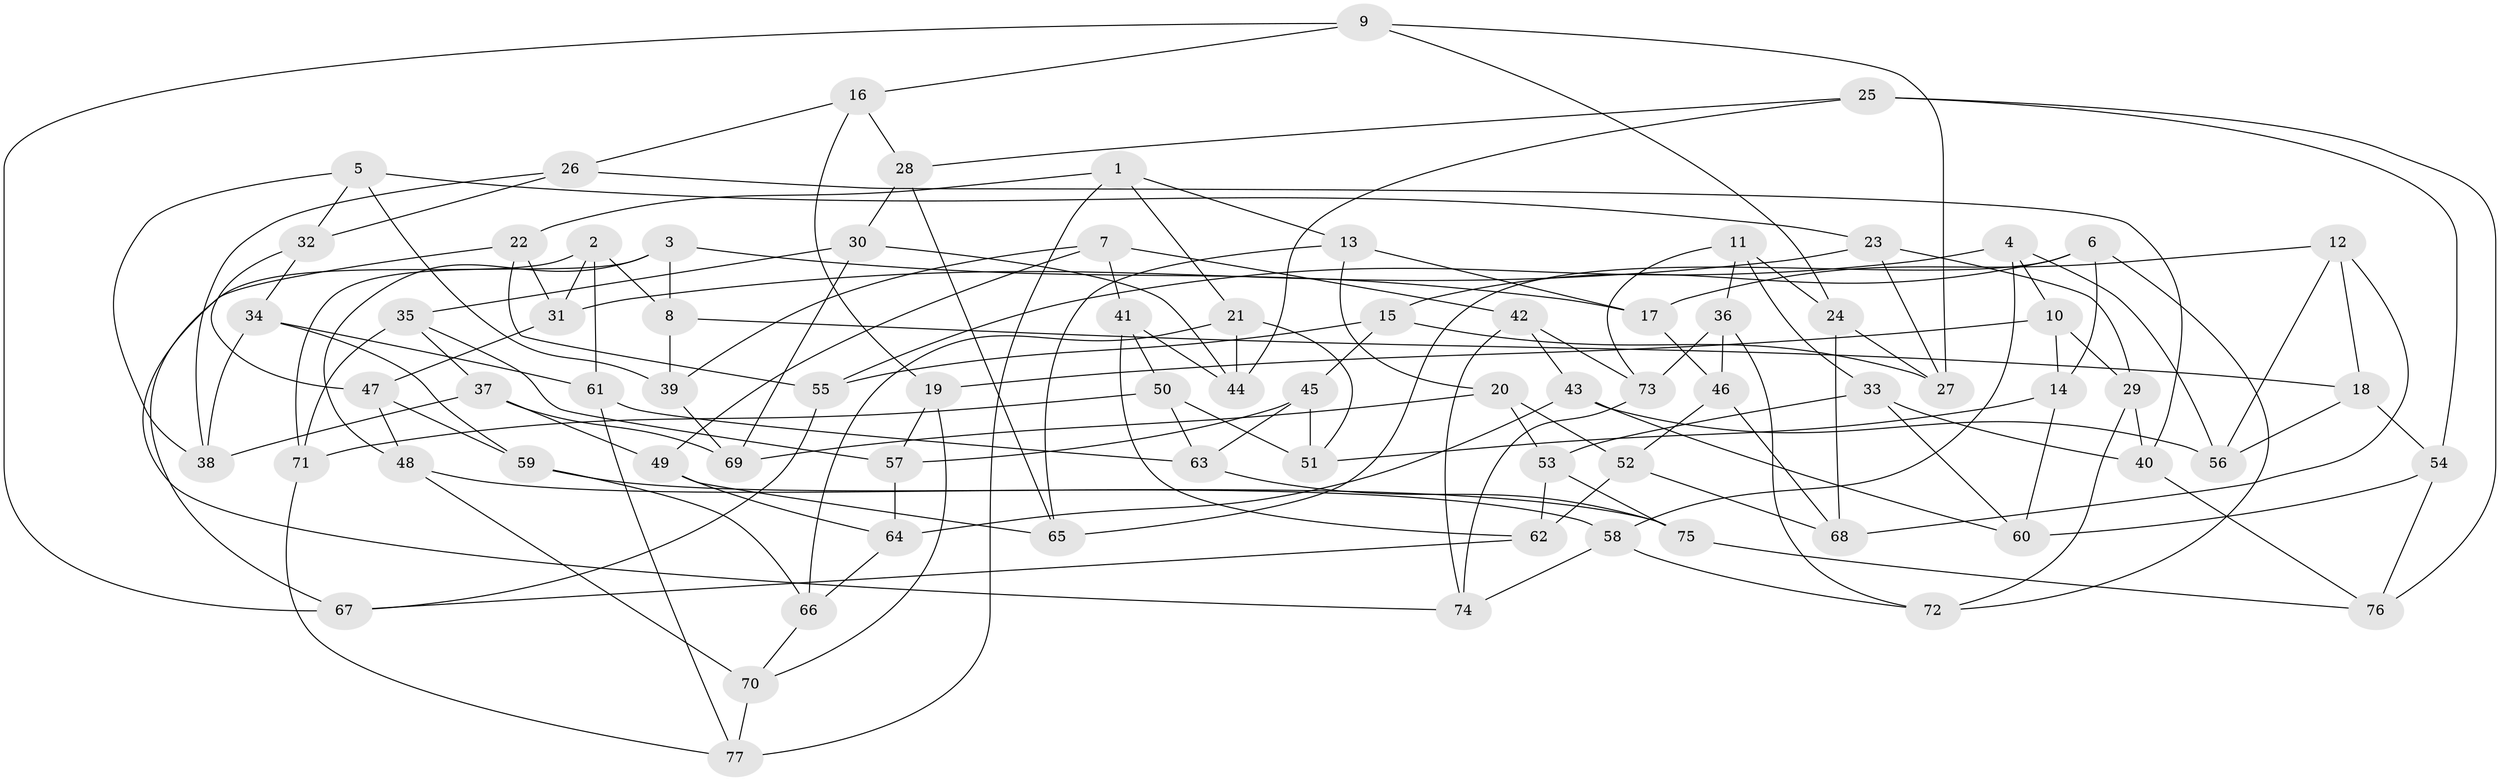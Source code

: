 // coarse degree distribution, {8: 0.25, 6: 0.16666666666666666, 11: 0.041666666666666664, 9: 0.125, 5: 0.125, 10: 0.041666666666666664, 4: 0.16666666666666666, 2: 0.041666666666666664, 3: 0.041666666666666664}
// Generated by graph-tools (version 1.1) at 2025/54/03/04/25 22:54:02]
// undirected, 77 vertices, 154 edges
graph export_dot {
  node [color=gray90,style=filled];
  1;
  2;
  3;
  4;
  5;
  6;
  7;
  8;
  9;
  10;
  11;
  12;
  13;
  14;
  15;
  16;
  17;
  18;
  19;
  20;
  21;
  22;
  23;
  24;
  25;
  26;
  27;
  28;
  29;
  30;
  31;
  32;
  33;
  34;
  35;
  36;
  37;
  38;
  39;
  40;
  41;
  42;
  43;
  44;
  45;
  46;
  47;
  48;
  49;
  50;
  51;
  52;
  53;
  54;
  55;
  56;
  57;
  58;
  59;
  60;
  61;
  62;
  63;
  64;
  65;
  66;
  67;
  68;
  69;
  70;
  71;
  72;
  73;
  74;
  75;
  76;
  77;
  1 -- 21;
  1 -- 22;
  1 -- 13;
  1 -- 77;
  2 -- 67;
  2 -- 8;
  2 -- 61;
  2 -- 31;
  3 -- 8;
  3 -- 48;
  3 -- 17;
  3 -- 71;
  4 -- 58;
  4 -- 10;
  4 -- 56;
  4 -- 55;
  5 -- 23;
  5 -- 32;
  5 -- 39;
  5 -- 38;
  6 -- 14;
  6 -- 72;
  6 -- 65;
  6 -- 15;
  7 -- 49;
  7 -- 42;
  7 -- 39;
  7 -- 41;
  8 -- 39;
  8 -- 18;
  9 -- 24;
  9 -- 27;
  9 -- 67;
  9 -- 16;
  10 -- 14;
  10 -- 19;
  10 -- 29;
  11 -- 36;
  11 -- 24;
  11 -- 73;
  11 -- 33;
  12 -- 56;
  12 -- 17;
  12 -- 68;
  12 -- 18;
  13 -- 65;
  13 -- 17;
  13 -- 20;
  14 -- 60;
  14 -- 51;
  15 -- 27;
  15 -- 45;
  15 -- 55;
  16 -- 28;
  16 -- 26;
  16 -- 19;
  17 -- 46;
  18 -- 56;
  18 -- 54;
  19 -- 57;
  19 -- 70;
  20 -- 52;
  20 -- 53;
  20 -- 69;
  21 -- 66;
  21 -- 51;
  21 -- 44;
  22 -- 31;
  22 -- 74;
  22 -- 55;
  23 -- 29;
  23 -- 31;
  23 -- 27;
  24 -- 68;
  24 -- 27;
  25 -- 44;
  25 -- 28;
  25 -- 54;
  25 -- 76;
  26 -- 40;
  26 -- 32;
  26 -- 38;
  28 -- 30;
  28 -- 65;
  29 -- 72;
  29 -- 40;
  30 -- 35;
  30 -- 44;
  30 -- 69;
  31 -- 47;
  32 -- 47;
  32 -- 34;
  33 -- 40;
  33 -- 60;
  33 -- 53;
  34 -- 59;
  34 -- 38;
  34 -- 61;
  35 -- 37;
  35 -- 71;
  35 -- 57;
  36 -- 73;
  36 -- 72;
  36 -- 46;
  37 -- 38;
  37 -- 49;
  37 -- 69;
  39 -- 69;
  40 -- 76;
  41 -- 44;
  41 -- 50;
  41 -- 62;
  42 -- 73;
  42 -- 43;
  42 -- 74;
  43 -- 64;
  43 -- 56;
  43 -- 60;
  45 -- 57;
  45 -- 51;
  45 -- 63;
  46 -- 68;
  46 -- 52;
  47 -- 48;
  47 -- 59;
  48 -- 70;
  48 -- 58;
  49 -- 64;
  49 -- 65;
  50 -- 63;
  50 -- 71;
  50 -- 51;
  52 -- 62;
  52 -- 68;
  53 -- 62;
  53 -- 75;
  54 -- 76;
  54 -- 60;
  55 -- 67;
  57 -- 64;
  58 -- 72;
  58 -- 74;
  59 -- 75;
  59 -- 66;
  61 -- 63;
  61 -- 77;
  62 -- 67;
  63 -- 75;
  64 -- 66;
  66 -- 70;
  70 -- 77;
  71 -- 77;
  73 -- 74;
  75 -- 76;
}
